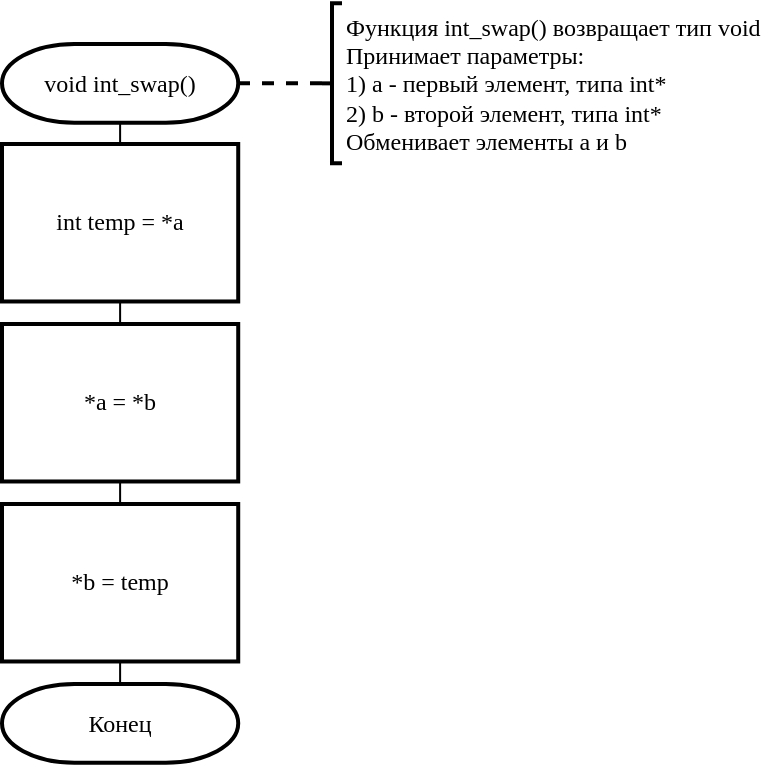 <mxfile version="13.0.3" type="device"><diagram id="GbOn36lBKYwc3-54iJMG" name="Страница 1"><mxGraphModel dx="852" dy="494" grid="1" gridSize="10" guides="1" tooltips="1" connect="1" arrows="1" fold="1" page="1" pageScale="1" pageWidth="827" pageHeight="1169" math="0" shadow="0"><root><mxCell id="0"/><mxCell id="1" parent="0"/><mxCell id="_v_To7U4OvFFKNXOnx9q-6" style="edgeStyle=orthogonalEdgeStyle;rounded=0;orthogonalLoop=1;jettySize=auto;html=1;exitX=0.5;exitY=1;exitDx=0;exitDy=0;exitPerimeter=0;entryX=0.5;entryY=0;entryDx=0;entryDy=0;fontFamily=Times New Roman;endArrow=none;endFill=0;" edge="1" parent="1" source="_v_To7U4OvFFKNXOnx9q-1" target="_v_To7U4OvFFKNXOnx9q-2"><mxGeometry relative="1" as="geometry"/></mxCell><mxCell id="_v_To7U4OvFFKNXOnx9q-1" value="void int_swap()" style="strokeWidth=2;html=1;shape=mxgraph.flowchart.terminator;whiteSpace=wrap;fontFamily=Times New Roman;" vertex="1" parent="1"><mxGeometry x="110" y="50" width="118.11" height="39.37" as="geometry"/></mxCell><mxCell id="_v_To7U4OvFFKNXOnx9q-7" style="edgeStyle=orthogonalEdgeStyle;rounded=0;orthogonalLoop=1;jettySize=auto;html=1;exitX=0.5;exitY=1;exitDx=0;exitDy=0;entryX=0.5;entryY=0;entryDx=0;entryDy=0;endArrow=none;endFill=0;fontFamily=Times New Roman;" edge="1" parent="1" source="_v_To7U4OvFFKNXOnx9q-2" target="_v_To7U4OvFFKNXOnx9q-3"><mxGeometry relative="1" as="geometry"/></mxCell><mxCell id="_v_To7U4OvFFKNXOnx9q-2" value="int temp = *a" style="rounded=0;whiteSpace=wrap;html=1;absoluteArcSize=1;arcSize=14;strokeWidth=2;fontFamily=Times New Roman;" vertex="1" parent="1"><mxGeometry x="110" y="100" width="118.11" height="78.74" as="geometry"/></mxCell><mxCell id="_v_To7U4OvFFKNXOnx9q-8" style="edgeStyle=orthogonalEdgeStyle;rounded=0;orthogonalLoop=1;jettySize=auto;html=1;exitX=0.5;exitY=1;exitDx=0;exitDy=0;entryX=0.5;entryY=0;entryDx=0;entryDy=0;endArrow=none;endFill=0;fontFamily=Times New Roman;" edge="1" parent="1" source="_v_To7U4OvFFKNXOnx9q-3" target="_v_To7U4OvFFKNXOnx9q-4"><mxGeometry relative="1" as="geometry"/></mxCell><mxCell id="_v_To7U4OvFFKNXOnx9q-3" value="*a = *b" style="rounded=0;whiteSpace=wrap;html=1;absoluteArcSize=1;arcSize=14;strokeWidth=2;fontFamily=Times New Roman;" vertex="1" parent="1"><mxGeometry x="110" y="190" width="118.11" height="78.74" as="geometry"/></mxCell><mxCell id="_v_To7U4OvFFKNXOnx9q-9" style="edgeStyle=orthogonalEdgeStyle;rounded=0;orthogonalLoop=1;jettySize=auto;html=1;exitX=0.5;exitY=1;exitDx=0;exitDy=0;entryX=0.5;entryY=0;entryDx=0;entryDy=0;entryPerimeter=0;endArrow=none;endFill=0;fontFamily=Times New Roman;" edge="1" parent="1" source="_v_To7U4OvFFKNXOnx9q-4" target="_v_To7U4OvFFKNXOnx9q-5"><mxGeometry relative="1" as="geometry"/></mxCell><mxCell id="_v_To7U4OvFFKNXOnx9q-4" value="*b = temp" style="rounded=0;whiteSpace=wrap;html=1;absoluteArcSize=1;arcSize=14;strokeWidth=2;fontFamily=Times New Roman;" vertex="1" parent="1"><mxGeometry x="110" y="280" width="118.11" height="78.74" as="geometry"/></mxCell><mxCell id="_v_To7U4OvFFKNXOnx9q-5" value="Конец" style="strokeWidth=2;html=1;shape=mxgraph.flowchart.terminator;whiteSpace=wrap;fontFamily=Times New Roman;" vertex="1" parent="1"><mxGeometry x="110" y="370" width="118.11" height="39.37" as="geometry"/></mxCell><mxCell id="_v_To7U4OvFFKNXOnx9q-11" style="edgeStyle=orthogonalEdgeStyle;rounded=0;orthogonalLoop=1;jettySize=auto;html=1;exitX=0;exitY=0.5;exitDx=0;exitDy=0;exitPerimeter=0;entryX=1;entryY=0.5;entryDx=0;entryDy=0;entryPerimeter=0;endArrow=none;endFill=0;fontFamily=Times New Roman;strokeWidth=2;dashed=1;" edge="1" parent="1" source="_v_To7U4OvFFKNXOnx9q-10" target="_v_To7U4OvFFKNXOnx9q-1"><mxGeometry relative="1" as="geometry"/></mxCell><mxCell id="_v_To7U4OvFFKNXOnx9q-10" value="Функция int_swap() возвращает тип void&lt;br&gt;Принимает параметры:&lt;br&gt;1) a - первый элемент, типа int*&lt;br&gt;2) b - второй элемент, типа int*&lt;br&gt;Обменивает элементы a и b" style="strokeWidth=2;html=1;shape=mxgraph.flowchart.annotation_2;align=left;labelPosition=right;pointerEvents=1;rounded=0;fontFamily=Times New Roman;" vertex="1" parent="1"><mxGeometry x="270" y="29.68" width="10" height="80" as="geometry"/></mxCell></root></mxGraphModel></diagram></mxfile>